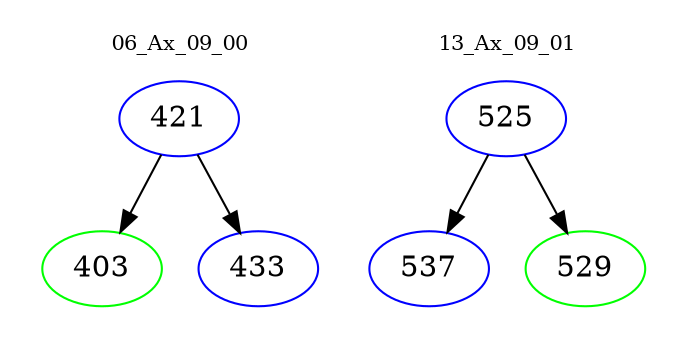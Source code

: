 digraph{
subgraph cluster_0 {
color = white
label = "06_Ax_09_00";
fontsize=10;
T0_421 [label="421", color="blue"]
T0_421 -> T0_403 [color="black"]
T0_403 [label="403", color="green"]
T0_421 -> T0_433 [color="black"]
T0_433 [label="433", color="blue"]
}
subgraph cluster_1 {
color = white
label = "13_Ax_09_01";
fontsize=10;
T1_525 [label="525", color="blue"]
T1_525 -> T1_537 [color="black"]
T1_537 [label="537", color="blue"]
T1_525 -> T1_529 [color="black"]
T1_529 [label="529", color="green"]
}
}
